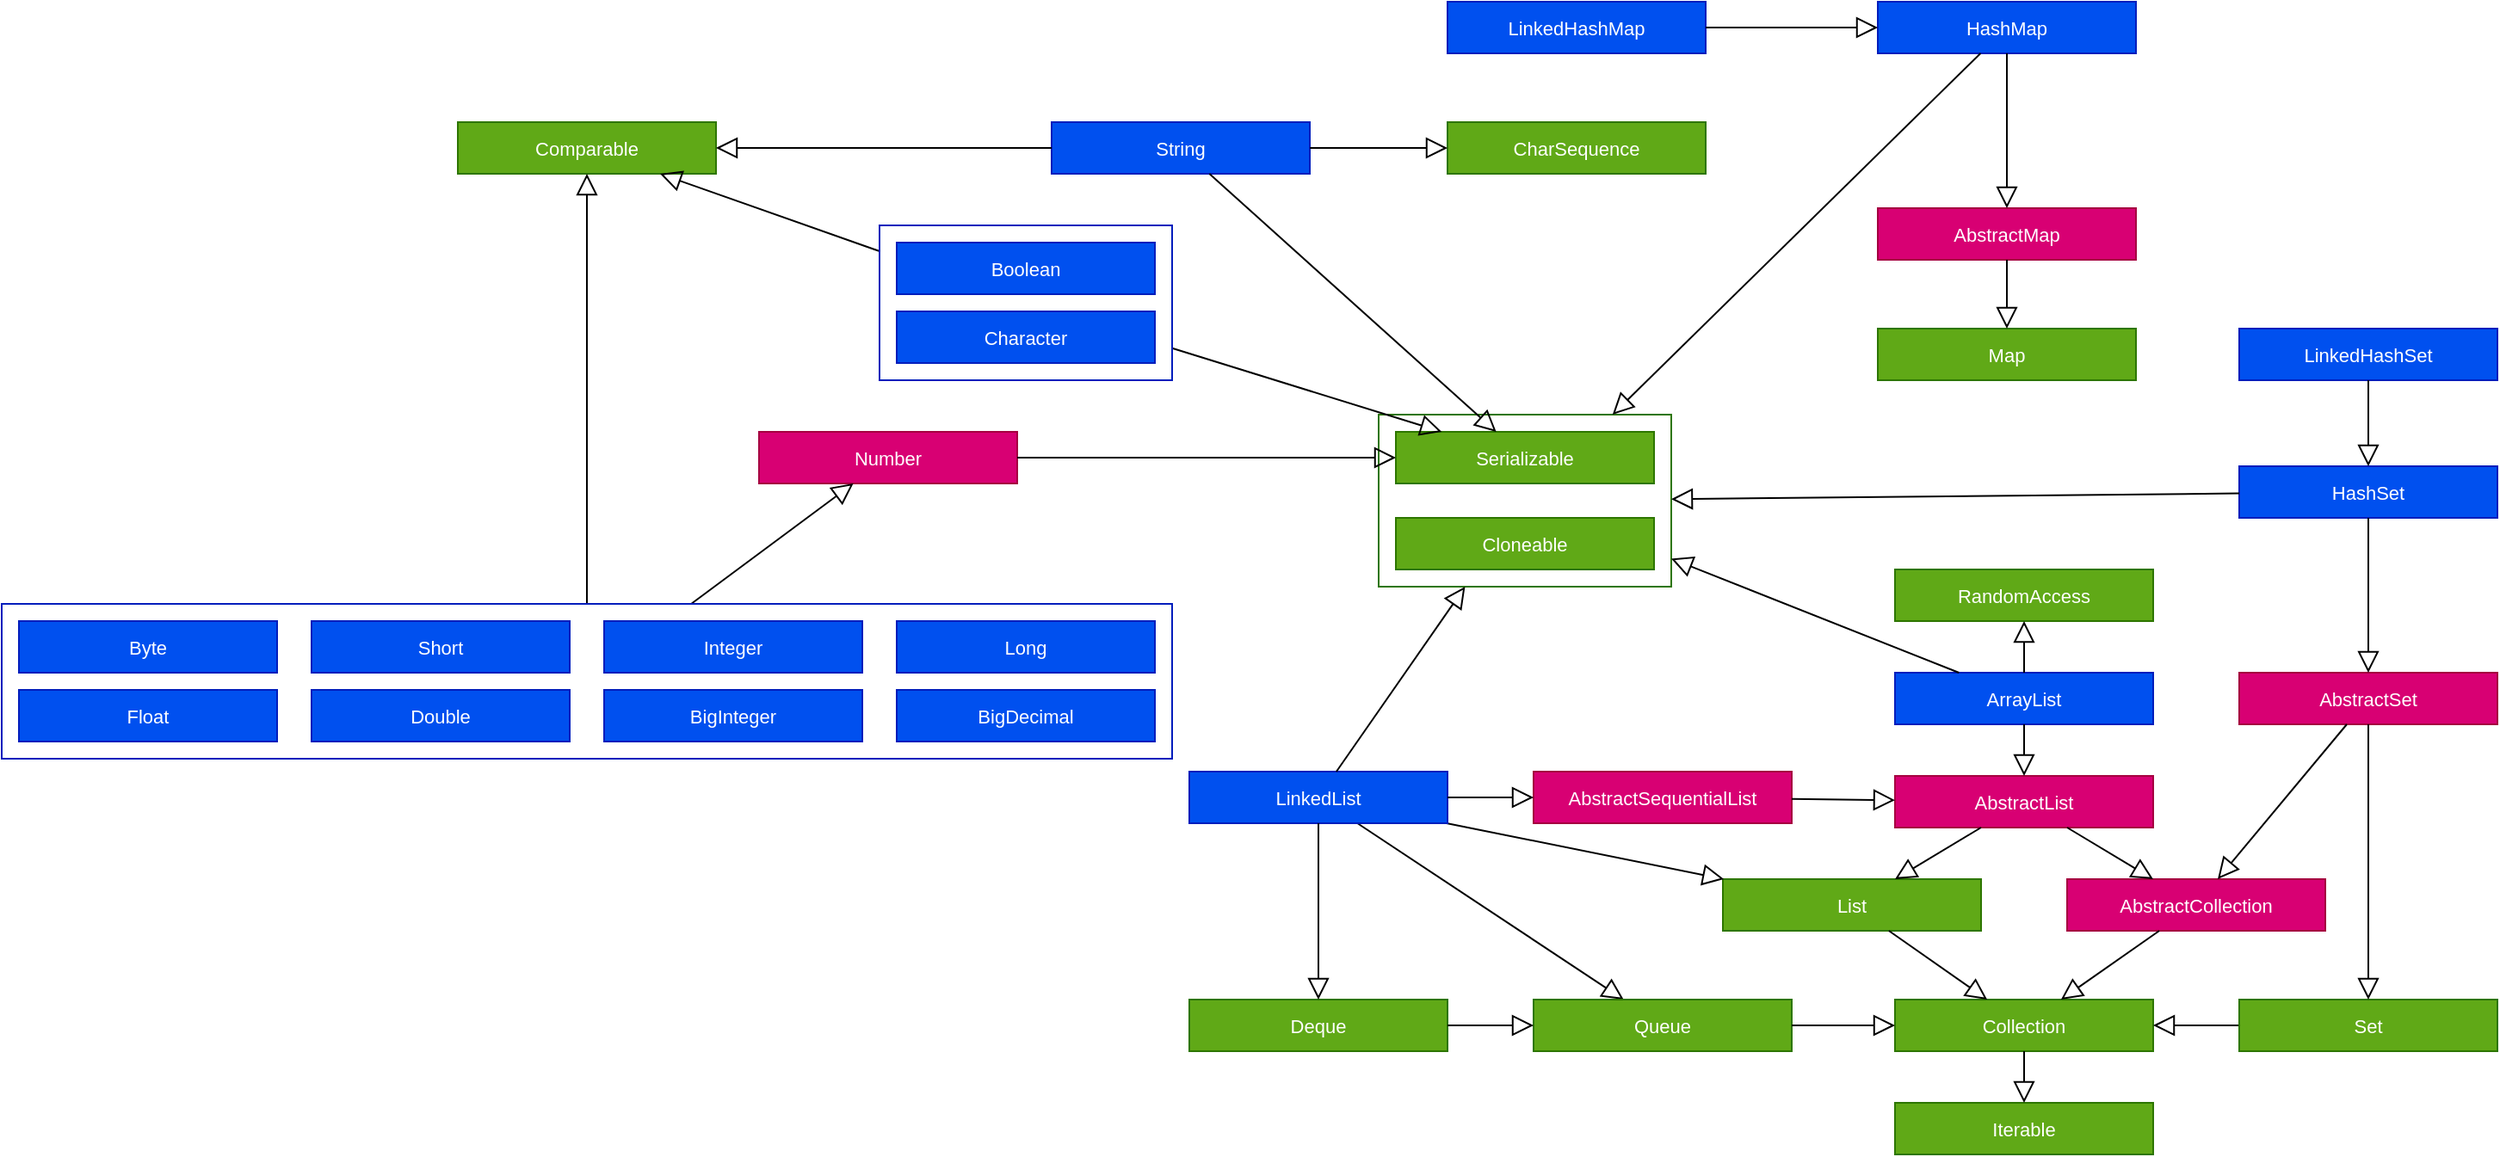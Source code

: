 <mxfile compressed="false" version="20.3.7" type="device">
  <diagram id="C5RBs43oDa-KdzZeNtuy" name="Page-1">
    <mxGraphModel dx="1490" dy="613" grid="1" gridSize="10" guides="1" tooltips="1" connect="1" arrows="1" fold="1" page="1" pageScale="1" pageWidth="1654" pageHeight="1169" math="0" shadow="0">
      <root>
        <mxCell id="WIyWlLk6GJQsqaUBKTNV-0" />
        <mxCell id="WIyWlLk6GJQsqaUBKTNV-1" parent="WIyWlLk6GJQsqaUBKTNV-0" />
        <mxCell id="bcarhAzKGb76M7BZtldy-30" value="String" style="rounded=0;fontFamily=Helvetica;fontSize=11;fontColor=#ffffff;fillColor=#0050ef;strokeColor=#001DBC;" parent="WIyWlLk6GJQsqaUBKTNV-1" vertex="1">
          <mxGeometry x="640" y="400" width="150" height="30" as="geometry" />
        </mxCell>
        <mxCell id="bcarhAzKGb76M7BZtldy-31" value="List" style="rounded=0;fontFamily=Helvetica;fontSize=11;fontColor=#ffffff;fillColor=#60a917;strokeColor=#2D7600;" parent="WIyWlLk6GJQsqaUBKTNV-1" vertex="1">
          <mxGeometry x="1030" y="840" width="150" height="30" as="geometry" />
        </mxCell>
        <mxCell id="bcarhAzKGb76M7BZtldy-46" value="Collection" style="rounded=0;fontFamily=Helvetica;fontSize=11;fontColor=#ffffff;fillColor=#60a917;strokeColor=#2D7600;" parent="WIyWlLk6GJQsqaUBKTNV-1" vertex="1">
          <mxGeometry x="1130" y="910" width="150" height="30" as="geometry" />
        </mxCell>
        <mxCell id="bcarhAzKGb76M7BZtldy-48" value="Iterable" style="rounded=0;fontFamily=Helvetica;fontSize=11;fontColor=#ffffff;fillColor=#60a917;strokeColor=#2D7600;" parent="WIyWlLk6GJQsqaUBKTNV-1" vertex="1">
          <mxGeometry x="1130" y="970" width="150" height="30" as="geometry" />
        </mxCell>
        <mxCell id="bcarhAzKGb76M7BZtldy-50" value="ArrayList" style="rounded=0;fontFamily=Helvetica;fontSize=11;fontColor=#ffffff;fillColor=#0050ef;strokeColor=#001DBC;" parent="WIyWlLk6GJQsqaUBKTNV-1" vertex="1">
          <mxGeometry x="1130" y="720" width="150" height="30" as="geometry" />
        </mxCell>
        <mxCell id="M3mQnEXkaQpYaG-KP9IW-3" style="edgeStyle=none;shape=connector;rounded=0;orthogonalLoop=1;jettySize=auto;html=0;shadow=0;labelBackgroundColor=default;strokeColor=default;strokeWidth=1;fontFamily=Helvetica;fontSize=11;fontColor=default;endArrow=block;endFill=0;endSize=10;elbow=vertical;" edge="1" parent="WIyWlLk6GJQsqaUBKTNV-1" source="bcarhAzKGb76M7BZtldy-51" target="bcarhAzKGb76M7BZtldy-62">
          <mxGeometry relative="1" as="geometry" />
        </mxCell>
        <mxCell id="M3mQnEXkaQpYaG-KP9IW-4" style="edgeStyle=none;shape=connector;rounded=0;orthogonalLoop=1;jettySize=auto;html=0;shadow=0;labelBackgroundColor=default;strokeColor=default;strokeWidth=1;fontFamily=Helvetica;fontSize=11;fontColor=default;endArrow=block;endFill=0;endSize=10;elbow=vertical;" edge="1" parent="WIyWlLk6GJQsqaUBKTNV-1" source="bcarhAzKGb76M7BZtldy-51" target="bcarhAzKGb76M7BZtldy-31">
          <mxGeometry relative="1" as="geometry" />
        </mxCell>
        <mxCell id="bcarhAzKGb76M7BZtldy-51" value="LinkedList" style="rounded=0;fontFamily=Helvetica;fontSize=11;fontColor=#ffffff;fillColor=#0050ef;strokeColor=#001DBC;" parent="WIyWlLk6GJQsqaUBKTNV-1" vertex="1">
          <mxGeometry x="720" y="777.5" width="150" height="30" as="geometry" />
        </mxCell>
        <mxCell id="bcarhAzKGb76M7BZtldy-53" value="RandomAccess" style="rounded=0;fontFamily=Helvetica;fontSize=11;fontColor=#ffffff;fillColor=#60a917;strokeColor=#2D7600;" parent="WIyWlLk6GJQsqaUBKTNV-1" vertex="1">
          <mxGeometry x="1130" y="660" width="150" height="30" as="geometry" />
        </mxCell>
        <mxCell id="bcarhAzKGb76M7BZtldy-55" value="Deque" style="rounded=0;fontFamily=Helvetica;fontSize=11;fontColor=#ffffff;fillColor=#60a917;strokeColor=#2D7600;" parent="WIyWlLk6GJQsqaUBKTNV-1" vertex="1">
          <mxGeometry x="720" y="910" width="150" height="30" as="geometry" />
        </mxCell>
        <mxCell id="bcarhAzKGb76M7BZtldy-62" value="Queue" style="rounded=0;fontFamily=Helvetica;fontSize=11;fontColor=#ffffff;fillColor=#60a917;strokeColor=#2D7600;" parent="WIyWlLk6GJQsqaUBKTNV-1" vertex="1">
          <mxGeometry x="920" y="910" width="150" height="30" as="geometry" />
        </mxCell>
        <mxCell id="bcarhAzKGb76M7BZtldy-66" value="AbstractSequentialList" style="rounded=0;fontFamily=Helvetica;fontSize=11;fontColor=#ffffff;fillColor=#d80073;strokeColor=#A50040;" parent="WIyWlLk6GJQsqaUBKTNV-1" vertex="1">
          <mxGeometry x="920" y="777.5" width="150" height="30" as="geometry" />
        </mxCell>
        <mxCell id="bcarhAzKGb76M7BZtldy-67" value="AbstractList" style="rounded=0;fontFamily=Helvetica;fontSize=11;fontColor=#ffffff;fillColor=#d80073;strokeColor=#A50040;" parent="WIyWlLk6GJQsqaUBKTNV-1" vertex="1">
          <mxGeometry x="1130" y="780" width="150" height="30" as="geometry" />
        </mxCell>
        <mxCell id="bcarhAzKGb76M7BZtldy-68" value="AbstractCollection" style="rounded=0;fontFamily=Helvetica;fontSize=11;fontColor=#ffffff;fillColor=#d80073;strokeColor=#A50040;" parent="WIyWlLk6GJQsqaUBKTNV-1" vertex="1">
          <mxGeometry x="1230" y="840" width="150" height="30" as="geometry" />
        </mxCell>
        <mxCell id="bcarhAzKGb76M7BZtldy-86" value="CharSequence" style="rounded=0;fontFamily=Helvetica;fontSize=11;fontColor=#ffffff;fillColor=#60a917;strokeColor=#2D7600;" parent="WIyWlLk6GJQsqaUBKTNV-1" vertex="1">
          <mxGeometry x="870" y="400" width="150" height="30" as="geometry" />
        </mxCell>
        <mxCell id="bcarhAzKGb76M7BZtldy-98" value="AbstractSet" style="rounded=0;fontFamily=Helvetica;fontSize=11;fontColor=#ffffff;fillColor=#d80073;strokeColor=#A50040;" parent="WIyWlLk6GJQsqaUBKTNV-1" vertex="1">
          <mxGeometry x="1330" y="720" width="150" height="30" as="geometry" />
        </mxCell>
        <mxCell id="M3mQnEXkaQpYaG-KP9IW-0" style="edgeStyle=none;shape=connector;rounded=0;orthogonalLoop=1;jettySize=auto;html=0;shadow=0;labelBackgroundColor=default;strokeColor=default;strokeWidth=1;fontFamily=Helvetica;fontSize=11;fontColor=default;endArrow=block;endFill=0;endSize=10;elbow=vertical;" edge="1" parent="WIyWlLk6GJQsqaUBKTNV-1" source="bcarhAzKGb76M7BZtldy-99" target="bcarhAzKGb76M7BZtldy-46">
          <mxGeometry relative="1" as="geometry" />
        </mxCell>
        <mxCell id="bcarhAzKGb76M7BZtldy-99" value="Set" style="rounded=0;fontFamily=Helvetica;fontSize=11;fontColor=#ffffff;fillColor=#60a917;strokeColor=#2D7600;" parent="WIyWlLk6GJQsqaUBKTNV-1" vertex="1">
          <mxGeometry x="1330" y="910" width="150" height="30" as="geometry" />
        </mxCell>
        <mxCell id="bcarhAzKGb76M7BZtldy-32" value="Map" style="rounded=0;fontFamily=Helvetica;fontSize=11;fontColor=#ffffff;fillColor=#60a917;strokeColor=#2D7600;" parent="WIyWlLk6GJQsqaUBKTNV-1" vertex="1">
          <mxGeometry x="1120" y="520" width="150" height="30" as="geometry" />
        </mxCell>
        <mxCell id="bcarhAzKGb76M7BZtldy-88" value="HashMap" style="rounded=0;fontFamily=Helvetica;fontSize=11;fontColor=#ffffff;fillColor=#0050ef;strokeColor=#001DBC;" parent="WIyWlLk6GJQsqaUBKTNV-1" vertex="1">
          <mxGeometry x="1120" y="330" width="150" height="30" as="geometry" />
        </mxCell>
        <mxCell id="bcarhAzKGb76M7BZtldy-89" value="AbstractMap" style="rounded=0;fontFamily=Helvetica;fontSize=11;fontColor=#ffffff;fillColor=#d80073;strokeColor=#A50040;" parent="WIyWlLk6GJQsqaUBKTNV-1" vertex="1">
          <mxGeometry x="1120" y="450" width="150" height="30" as="geometry" />
        </mxCell>
        <mxCell id="bcarhAzKGb76M7BZtldy-94" value="LinkedHashMap" style="rounded=0;fontFamily=Helvetica;fontSize=11;fontColor=#ffffff;fillColor=#0050ef;strokeColor=#001DBC;" parent="WIyWlLk6GJQsqaUBKTNV-1" vertex="1">
          <mxGeometry x="870" y="330" width="150" height="30" as="geometry" />
        </mxCell>
        <mxCell id="bcarhAzKGb76M7BZtldy-97" value="HashSet" style="rounded=0;fontFamily=Helvetica;fontSize=11;fontColor=#ffffff;fillColor=#0050ef;strokeColor=#001DBC;" parent="WIyWlLk6GJQsqaUBKTNV-1" vertex="1">
          <mxGeometry x="1330" y="600" width="150" height="30" as="geometry" />
        </mxCell>
        <mxCell id="bcarhAzKGb76M7BZtldy-104" value="LinkedHashSet" style="rounded=0;fontFamily=Helvetica;fontSize=11;fontColor=#ffffff;fillColor=#0050ef;strokeColor=#001DBC;" parent="WIyWlLk6GJQsqaUBKTNV-1" vertex="1">
          <mxGeometry x="1330" y="520" width="150" height="30" as="geometry" />
        </mxCell>
        <mxCell id="bcarhAzKGb76M7BZtldy-27" value="Number" style="rounded=0;fontFamily=Helvetica;fontSize=11;fontColor=#ffffff;fillColor=#d80073;strokeColor=#A50040;" parent="WIyWlLk6GJQsqaUBKTNV-1" vertex="1">
          <mxGeometry x="470" y="580" width="150" height="30" as="geometry" />
        </mxCell>
        <mxCell id="bcarhAzKGb76M7BZtldy-76" value="Comparable" style="rounded=0;fontFamily=Helvetica;fontSize=11;fontColor=#ffffff;fillColor=#60a917;strokeColor=#2D7600;" parent="WIyWlLk6GJQsqaUBKTNV-1" vertex="1">
          <mxGeometry x="295" y="400" width="150" height="30" as="geometry" />
        </mxCell>
        <mxCell id="xo6h9skGutNDoiyW-js7-5" value="" style="group" parent="WIyWlLk6GJQsqaUBKTNV-1" vertex="1" connectable="0">
          <mxGeometry x="830" y="570" width="170" height="100" as="geometry" />
        </mxCell>
        <mxCell id="bcarhAzKGb76M7BZtldy-115" value="" style="rounded=0;fontFamily=Helvetica;fontSize=11;fontColor=#ffffff;fillColor=none;strokeColor=#2D7600;" parent="xo6h9skGutNDoiyW-js7-5" vertex="1">
          <mxGeometry width="170" height="100" as="geometry" />
        </mxCell>
        <mxCell id="bcarhAzKGb76M7BZtldy-28" value="Serializable" style="rounded=0;fontFamily=Helvetica;fontSize=11;fontColor=#ffffff;fillColor=#60a917;strokeColor=#2D7600;" parent="xo6h9skGutNDoiyW-js7-5" vertex="1">
          <mxGeometry x="10" y="10" width="150" height="30" as="geometry" />
        </mxCell>
        <mxCell id="bcarhAzKGb76M7BZtldy-59" value="Cloneable" style="rounded=0;fontFamily=Helvetica;fontSize=11;fontColor=#ffffff;fillColor=#60a917;strokeColor=#2D7600;" parent="xo6h9skGutNDoiyW-js7-5" vertex="1">
          <mxGeometry x="10" y="60" width="150" height="30" as="geometry" />
        </mxCell>
        <mxCell id="bcarhAzKGb76M7BZtldy-58" value="" style="edgeStyle=none;shape=connector;rounded=0;orthogonalLoop=1;jettySize=auto;shadow=0;labelBackgroundColor=default;fontFamily=Helvetica;fontSize=11;fontColor=default;endArrow=block;endFill=0;endSize=10;strokeColor=default;strokeWidth=1;elbow=vertical;" parent="WIyWlLk6GJQsqaUBKTNV-1" source="bcarhAzKGb76M7BZtldy-50" target="bcarhAzKGb76M7BZtldy-115" edge="1">
          <mxGeometry relative="1" as="geometry" />
        </mxCell>
        <mxCell id="bcarhAzKGb76M7BZtldy-114" style="edgeStyle=none;shape=connector;rounded=0;orthogonalLoop=1;jettySize=auto;html=0;shadow=0;labelBackgroundColor=default;fontFamily=Helvetica;fontSize=11;fontColor=default;endArrow=block;endFill=0;endSize=10;strokeColor=default;strokeWidth=1;elbow=vertical;" parent="WIyWlLk6GJQsqaUBKTNV-1" source="xo6h9skGutNDoiyW-js7-18" target="bcarhAzKGb76M7BZtldy-76" edge="1">
          <mxGeometry relative="1" as="geometry" />
        </mxCell>
        <mxCell id="bcarhAzKGb76M7BZtldy-74" style="edgeStyle=none;shape=connector;rounded=0;orthogonalLoop=1;jettySize=auto;html=0;shadow=0;labelBackgroundColor=default;fontFamily=Helvetica;fontSize=11;fontColor=default;endArrow=block;endFill=0;endSize=10;strokeColor=default;strokeWidth=1;elbow=vertical;" parent="WIyWlLk6GJQsqaUBKTNV-1" source="bcarhAzKGb76M7BZtldy-67" target="bcarhAzKGb76M7BZtldy-31" edge="1">
          <mxGeometry relative="1" as="geometry">
            <mxPoint x="1649" y="690" as="targetPoint" />
          </mxGeometry>
        </mxCell>
        <mxCell id="bcarhAzKGb76M7BZtldy-47" value="" style="edgeStyle=none;shape=connector;rounded=0;orthogonalLoop=1;jettySize=auto;shadow=0;labelBackgroundColor=default;fontFamily=Helvetica;fontSize=11;fontColor=default;endArrow=block;endFill=0;endSize=10;strokeColor=default;strokeWidth=1;elbow=vertical;" parent="WIyWlLk6GJQsqaUBKTNV-1" source="bcarhAzKGb76M7BZtldy-31" target="bcarhAzKGb76M7BZtldy-46" edge="1">
          <mxGeometry relative="1" as="geometry">
            <mxPoint x="1649" y="585" as="sourcePoint" />
          </mxGeometry>
        </mxCell>
        <mxCell id="bcarhAzKGb76M7BZtldy-72" style="edgeStyle=none;shape=connector;rounded=0;orthogonalLoop=1;jettySize=auto;html=0;shadow=0;labelBackgroundColor=default;fontFamily=Helvetica;fontSize=11;fontColor=default;endArrow=block;endFill=0;endSize=10;strokeColor=default;strokeWidth=1;elbow=vertical;" parent="WIyWlLk6GJQsqaUBKTNV-1" source="bcarhAzKGb76M7BZtldy-68" target="bcarhAzKGb76M7BZtldy-46" edge="1">
          <mxGeometry relative="1" as="geometry" />
        </mxCell>
        <mxCell id="bcarhAzKGb76M7BZtldy-175" style="shape=connector;rounded=0;orthogonalLoop=1;jettySize=auto;html=0;shadow=0;labelBackgroundColor=default;fontFamily=Helvetica;fontSize=11;fontColor=default;endArrow=block;endFill=0;endSize=10;strokeColor=default;strokeWidth=1;elbow=vertical;" parent="WIyWlLk6GJQsqaUBKTNV-1" source="bcarhAzKGb76M7BZtldy-46" target="bcarhAzKGb76M7BZtldy-48" edge="1">
          <mxGeometry relative="1" as="geometry" />
        </mxCell>
        <mxCell id="bcarhAzKGb76M7BZtldy-75" style="edgeStyle=none;shape=connector;rounded=0;orthogonalLoop=1;jettySize=auto;html=0;shadow=0;labelBackgroundColor=default;fontFamily=Helvetica;fontSize=11;fontColor=default;endArrow=block;endFill=0;endSize=10;strokeColor=default;strokeWidth=1;elbow=vertical;" parent="WIyWlLk6GJQsqaUBKTNV-1" source="bcarhAzKGb76M7BZtldy-50" target="bcarhAzKGb76M7BZtldy-67" edge="1">
          <mxGeometry relative="1" as="geometry">
            <mxPoint x="1639" y="760" as="sourcePoint" />
          </mxGeometry>
        </mxCell>
        <mxCell id="bcarhAzKGb76M7BZtldy-129" value="" style="edgeStyle=none;shape=connector;rounded=0;orthogonalLoop=1;jettySize=auto;html=0;shadow=0;labelBackgroundColor=default;fontFamily=Helvetica;fontSize=11;fontColor=default;endArrow=block;endFill=0;endSize=10;strokeColor=default;strokeWidth=1;elbow=vertical;" parent="WIyWlLk6GJQsqaUBKTNV-1" source="bcarhAzKGb76M7BZtldy-50" target="bcarhAzKGb76M7BZtldy-53" edge="1">
          <mxGeometry relative="1" as="geometry" />
        </mxCell>
        <mxCell id="bcarhAzKGb76M7BZtldy-56" value="" style="edgeStyle=none;shape=connector;rounded=0;orthogonalLoop=1;jettySize=auto;shadow=0;labelBackgroundColor=default;fontFamily=Helvetica;fontSize=11;fontColor=default;endArrow=block;endFill=0;endSize=10;strokeColor=default;strokeWidth=1;elbow=vertical;" parent="WIyWlLk6GJQsqaUBKTNV-1" source="bcarhAzKGb76M7BZtldy-51" target="bcarhAzKGb76M7BZtldy-55" edge="1">
          <mxGeometry relative="1" as="geometry" />
        </mxCell>
        <mxCell id="bcarhAzKGb76M7BZtldy-60" value="" style="edgeStyle=none;shape=connector;rounded=0;orthogonalLoop=1;jettySize=auto;shadow=0;labelBackgroundColor=default;fontFamily=Helvetica;fontSize=11;fontColor=default;endArrow=block;endFill=0;endSize=10;strokeColor=default;strokeWidth=1;elbow=vertical;" parent="WIyWlLk6GJQsqaUBKTNV-1" source="bcarhAzKGb76M7BZtldy-51" target="bcarhAzKGb76M7BZtldy-115" edge="1">
          <mxGeometry relative="1" as="geometry" />
        </mxCell>
        <mxCell id="bcarhAzKGb76M7BZtldy-63" value="" style="edgeStyle=none;shape=connector;rounded=0;orthogonalLoop=1;jettySize=auto;shadow=0;labelBackgroundColor=default;fontFamily=Helvetica;fontSize=11;fontColor=default;endArrow=block;endFill=0;endSize=10;strokeColor=default;strokeWidth=1;elbow=vertical;" parent="WIyWlLk6GJQsqaUBKTNV-1" source="bcarhAzKGb76M7BZtldy-55" target="bcarhAzKGb76M7BZtldy-62" edge="1">
          <mxGeometry relative="1" as="geometry" />
        </mxCell>
        <mxCell id="bcarhAzKGb76M7BZtldy-64" value="" style="edgeStyle=none;shape=connector;rounded=0;orthogonalLoop=1;jettySize=auto;shadow=0;labelBackgroundColor=default;fontFamily=Helvetica;fontSize=11;fontColor=default;endArrow=block;endFill=0;endSize=10;strokeColor=default;strokeWidth=1;elbow=vertical;" parent="WIyWlLk6GJQsqaUBKTNV-1" source="bcarhAzKGb76M7BZtldy-62" target="bcarhAzKGb76M7BZtldy-46" edge="1">
          <mxGeometry relative="1" as="geometry">
            <mxPoint x="1662.952" y="625.0" as="sourcePoint" />
          </mxGeometry>
        </mxCell>
        <mxCell id="bcarhAzKGb76M7BZtldy-71" style="edgeStyle=none;shape=connector;rounded=0;orthogonalLoop=1;jettySize=auto;html=0;shadow=0;labelBackgroundColor=default;fontFamily=Helvetica;fontSize=11;fontColor=default;endArrow=block;endFill=0;endSize=10;strokeColor=default;strokeWidth=1;elbow=vertical;" parent="WIyWlLk6GJQsqaUBKTNV-1" source="bcarhAzKGb76M7BZtldy-51" target="bcarhAzKGb76M7BZtldy-66" edge="1">
          <mxGeometry relative="1" as="geometry" />
        </mxCell>
        <mxCell id="bcarhAzKGb76M7BZtldy-69" style="shape=connector;rounded=0;orthogonalLoop=1;jettySize=auto;html=0;shadow=0;labelBackgroundColor=default;fontFamily=Helvetica;fontSize=11;fontColor=default;endArrow=block;endFill=0;endSize=10;strokeColor=default;strokeWidth=1;elbow=vertical;jumpStyle=arc;jumpSize=10;" parent="WIyWlLk6GJQsqaUBKTNV-1" source="bcarhAzKGb76M7BZtldy-66" target="bcarhAzKGb76M7BZtldy-67" edge="1">
          <mxGeometry relative="1" as="geometry" />
        </mxCell>
        <mxCell id="bcarhAzKGb76M7BZtldy-70" style="edgeStyle=none;shape=connector;rounded=0;orthogonalLoop=1;jettySize=auto;html=0;shadow=0;labelBackgroundColor=default;fontFamily=Helvetica;fontSize=11;fontColor=default;endArrow=block;endFill=0;endSize=10;strokeColor=default;strokeWidth=1;elbow=vertical;" parent="WIyWlLk6GJQsqaUBKTNV-1" source="bcarhAzKGb76M7BZtldy-67" target="bcarhAzKGb76M7BZtldy-68" edge="1">
          <mxGeometry relative="1" as="geometry" />
        </mxCell>
        <mxCell id="bcarhAzKGb76M7BZtldy-85" style="edgeStyle=none;shape=connector;rounded=0;orthogonalLoop=1;jettySize=auto;html=0;shadow=0;labelBackgroundColor=default;fontFamily=Helvetica;fontSize=11;fontColor=default;endArrow=block;endFill=0;endSize=10;strokeColor=default;strokeWidth=1;elbow=vertical;" parent="WIyWlLk6GJQsqaUBKTNV-1" source="bcarhAzKGb76M7BZtldy-30" target="bcarhAzKGb76M7BZtldy-76" edge="1">
          <mxGeometry relative="1" as="geometry" />
        </mxCell>
        <mxCell id="bcarhAzKGb76M7BZtldy-112" style="edgeStyle=none;shape=connector;rounded=0;orthogonalLoop=1;jettySize=auto;html=0;shadow=0;labelBackgroundColor=default;fontFamily=Helvetica;fontSize=11;fontColor=default;endArrow=block;endFill=0;endSize=10;strokeColor=default;strokeWidth=1;elbow=vertical;" parent="WIyWlLk6GJQsqaUBKTNV-1" source="bcarhAzKGb76M7BZtldy-88" target="bcarhAzKGb76M7BZtldy-115" edge="1">
          <mxGeometry relative="1" as="geometry" />
        </mxCell>
        <mxCell id="bcarhAzKGb76M7BZtldy-176" style="shape=connector;rounded=0;orthogonalLoop=1;jettySize=auto;html=0;shadow=0;labelBackgroundColor=default;fontFamily=Helvetica;fontSize=11;fontColor=default;endArrow=block;endFill=0;endSize=10;strokeColor=default;strokeWidth=1;elbow=vertical;" parent="WIyWlLk6GJQsqaUBKTNV-1" source="bcarhAzKGb76M7BZtldy-98" target="bcarhAzKGb76M7BZtldy-68" edge="1">
          <mxGeometry relative="1" as="geometry" />
        </mxCell>
        <mxCell id="bcarhAzKGb76M7BZtldy-107" style="edgeStyle=none;shape=connector;rounded=0;orthogonalLoop=1;jettySize=auto;html=0;shadow=0;labelBackgroundColor=default;fontFamily=Helvetica;fontSize=11;fontColor=default;endArrow=block;endFill=0;endSize=10;strokeColor=default;strokeWidth=1;elbow=vertical;" parent="WIyWlLk6GJQsqaUBKTNV-1" source="bcarhAzKGb76M7BZtldy-97" target="bcarhAzKGb76M7BZtldy-115" edge="1">
          <mxGeometry relative="1" as="geometry">
            <mxPoint x="1449.634" y="390" as="sourcePoint" />
            <mxPoint x="1461.667" y="445" as="targetPoint" />
          </mxGeometry>
        </mxCell>
        <mxCell id="bcarhAzKGb76M7BZtldy-100" style="edgeStyle=none;shape=connector;rounded=0;orthogonalLoop=1;jettySize=auto;html=0;shadow=0;labelBackgroundColor=default;fontFamily=Helvetica;fontSize=11;fontColor=default;endArrow=block;endFill=0;endSize=10;strokeColor=default;strokeWidth=1;elbow=vertical;" parent="WIyWlLk6GJQsqaUBKTNV-1" source="bcarhAzKGb76M7BZtldy-97" target="bcarhAzKGb76M7BZtldy-98" edge="1">
          <mxGeometry relative="1" as="geometry" />
        </mxCell>
        <mxCell id="bcarhAzKGb76M7BZtldy-109" style="edgeStyle=none;shape=connector;rounded=0;orthogonalLoop=1;jettySize=auto;html=0;shadow=0;labelBackgroundColor=default;fontFamily=Helvetica;fontSize=11;fontColor=default;endArrow=block;endFill=0;endSize=10;strokeColor=default;strokeWidth=1;elbow=vertical;" parent="WIyWlLk6GJQsqaUBKTNV-1" source="bcarhAzKGb76M7BZtldy-98" target="bcarhAzKGb76M7BZtldy-99" edge="1">
          <mxGeometry relative="1" as="geometry" />
        </mxCell>
        <mxCell id="bcarhAzKGb76M7BZtldy-91" style="edgeStyle=none;shape=connector;rounded=0;orthogonalLoop=1;jettySize=auto;html=0;shadow=0;labelBackgroundColor=default;fontFamily=Helvetica;fontSize=11;fontColor=default;endArrow=block;endFill=0;endSize=10;strokeColor=default;strokeWidth=1;elbow=vertical;" parent="WIyWlLk6GJQsqaUBKTNV-1" source="bcarhAzKGb76M7BZtldy-89" target="bcarhAzKGb76M7BZtldy-32" edge="1">
          <mxGeometry relative="1" as="geometry" />
        </mxCell>
        <mxCell id="bcarhAzKGb76M7BZtldy-90" style="edgeStyle=none;shape=connector;rounded=0;orthogonalLoop=1;jettySize=auto;html=0;shadow=0;labelBackgroundColor=default;fontFamily=Helvetica;fontSize=11;fontColor=default;endArrow=block;endFill=0;endSize=10;strokeColor=default;strokeWidth=1;elbow=vertical;" parent="WIyWlLk6GJQsqaUBKTNV-1" source="bcarhAzKGb76M7BZtldy-88" target="bcarhAzKGb76M7BZtldy-89" edge="1">
          <mxGeometry relative="1" as="geometry" />
        </mxCell>
        <mxCell id="bcarhAzKGb76M7BZtldy-95" style="edgeStyle=none;shape=connector;rounded=0;orthogonalLoop=1;jettySize=auto;html=0;shadow=0;labelBackgroundColor=default;fontFamily=Helvetica;fontSize=11;fontColor=default;endArrow=block;endFill=0;endSize=10;strokeColor=default;strokeWidth=1;elbow=vertical;" parent="WIyWlLk6GJQsqaUBKTNV-1" source="bcarhAzKGb76M7BZtldy-94" target="bcarhAzKGb76M7BZtldy-88" edge="1">
          <mxGeometry relative="1" as="geometry" />
        </mxCell>
        <mxCell id="bcarhAzKGb76M7BZtldy-105" style="edgeStyle=none;shape=connector;rounded=0;orthogonalLoop=1;jettySize=auto;html=0;shadow=0;labelBackgroundColor=default;fontFamily=Helvetica;fontSize=11;fontColor=default;endArrow=block;endFill=0;endSize=10;strokeColor=default;strokeWidth=1;elbow=vertical;" parent="WIyWlLk6GJQsqaUBKTNV-1" source="bcarhAzKGb76M7BZtldy-104" target="bcarhAzKGb76M7BZtldy-97" edge="1">
          <mxGeometry relative="1" as="geometry" />
        </mxCell>
        <mxCell id="xo6h9skGutNDoiyW-js7-3" style="edgeStyle=none;shape=connector;rounded=0;orthogonalLoop=1;jettySize=auto;html=0;shadow=0;labelBackgroundColor=default;fontFamily=Helvetica;fontSize=11;fontColor=default;endArrow=block;endFill=0;endSize=10;strokeColor=default;strokeWidth=1;elbow=vertical;" parent="WIyWlLk6GJQsqaUBKTNV-1" source="xo6h9skGutNDoiyW-js7-0" target="bcarhAzKGb76M7BZtldy-76" edge="1">
          <mxGeometry relative="1" as="geometry" />
        </mxCell>
        <mxCell id="xo6h9skGutNDoiyW-js7-4" style="edgeStyle=none;shape=connector;rounded=0;orthogonalLoop=1;jettySize=auto;html=0;shadow=0;labelBackgroundColor=default;fontFamily=Helvetica;fontSize=11;fontColor=default;endArrow=block;endFill=0;endSize=10;strokeColor=default;strokeWidth=1;elbow=vertical;" parent="WIyWlLk6GJQsqaUBKTNV-1" source="xo6h9skGutNDoiyW-js7-0" target="bcarhAzKGb76M7BZtldy-27" edge="1">
          <mxGeometry relative="1" as="geometry" />
        </mxCell>
        <mxCell id="bcarhAzKGb76M7BZtldy-41" value="" style="edgeStyle=none;shape=connector;rounded=0;orthogonalLoop=1;jettySize=auto;shadow=0;labelBackgroundColor=default;fontFamily=Helvetica;fontSize=11;fontColor=default;endArrow=block;endFill=0;endSize=10;strokeColor=default;strokeWidth=1;elbow=vertical;" parent="WIyWlLk6GJQsqaUBKTNV-1" source="bcarhAzKGb76M7BZtldy-27" target="bcarhAzKGb76M7BZtldy-28" edge="1">
          <mxGeometry relative="1" as="geometry" />
        </mxCell>
        <mxCell id="bcarhAzKGb76M7BZtldy-42" value="" style="edgeStyle=none;shape=connector;rounded=0;orthogonalLoop=1;jettySize=auto;shadow=0;labelBackgroundColor=default;fontFamily=Helvetica;fontSize=11;fontColor=default;endArrow=block;endFill=0;endSize=10;strokeColor=default;strokeWidth=1;elbow=vertical;" parent="WIyWlLk6GJQsqaUBKTNV-1" source="xo6h9skGutNDoiyW-js7-18" target="bcarhAzKGb76M7BZtldy-28" edge="1">
          <mxGeometry relative="1" as="geometry" />
        </mxCell>
        <mxCell id="bcarhAzKGb76M7BZtldy-43" value="" style="edgeStyle=none;shape=connector;rounded=0;orthogonalLoop=1;jettySize=auto;shadow=0;labelBackgroundColor=default;fontFamily=Helvetica;fontSize=11;fontColor=default;endArrow=block;endFill=0;endSize=10;strokeColor=default;strokeWidth=1;elbow=vertical;" parent="WIyWlLk6GJQsqaUBKTNV-1" source="bcarhAzKGb76M7BZtldy-30" target="bcarhAzKGb76M7BZtldy-28" edge="1">
          <mxGeometry relative="1" as="geometry" />
        </mxCell>
        <mxCell id="bcarhAzKGb76M7BZtldy-87" style="edgeStyle=none;shape=connector;rounded=0;orthogonalLoop=1;jettySize=auto;html=0;shadow=0;labelBackgroundColor=default;fontFamily=Helvetica;fontSize=11;fontColor=default;endArrow=block;endFill=0;endSize=10;strokeColor=default;strokeWidth=1;elbow=vertical;" parent="WIyWlLk6GJQsqaUBKTNV-1" source="bcarhAzKGb76M7BZtldy-30" target="bcarhAzKGb76M7BZtldy-86" edge="1">
          <mxGeometry relative="1" as="geometry" />
        </mxCell>
        <mxCell id="xo6h9skGutNDoiyW-js7-6" value="" style="group" parent="WIyWlLk6GJQsqaUBKTNV-1" vertex="1" connectable="0">
          <mxGeometry x="30" y="680" width="680" height="90" as="geometry" />
        </mxCell>
        <mxCell id="xo6h9skGutNDoiyW-js7-0" value="" style="rounded=0;whiteSpace=wrap;html=1;fillColor=none;fontColor=#ffffff;strokeColor=#001DBC;" parent="xo6h9skGutNDoiyW-js7-6" vertex="1">
          <mxGeometry width="680" height="90" as="geometry" />
        </mxCell>
        <mxCell id="bcarhAzKGb76M7BZtldy-19" value="Byte" style="rounded=0;fontFamily=Helvetica;fontSize=11;fontColor=#ffffff;fillColor=#0050ef;strokeColor=#001DBC;" parent="xo6h9skGutNDoiyW-js7-6" vertex="1">
          <mxGeometry x="10" y="10" width="150" height="30" as="geometry" />
        </mxCell>
        <mxCell id="bcarhAzKGb76M7BZtldy-20" value="Short" style="rounded=0;fontFamily=Helvetica;fontSize=11;fontColor=#ffffff;fillColor=#0050ef;strokeColor=#001DBC;" parent="xo6h9skGutNDoiyW-js7-6" vertex="1">
          <mxGeometry x="180" y="10" width="150" height="30" as="geometry" />
        </mxCell>
        <mxCell id="bcarhAzKGb76M7BZtldy-21" value="Integer" style="rounded=0;fontFamily=Helvetica;fontSize=11;fontColor=#ffffff;fillColor=#0050ef;strokeColor=#001DBC;" parent="xo6h9skGutNDoiyW-js7-6" vertex="1">
          <mxGeometry x="350" y="10" width="150" height="30" as="geometry" />
        </mxCell>
        <mxCell id="bcarhAzKGb76M7BZtldy-22" value="Long" style="rounded=0;fontFamily=Helvetica;fontSize=11;fontColor=#ffffff;fillColor=#0050ef;strokeColor=#001DBC;" parent="xo6h9skGutNDoiyW-js7-6" vertex="1">
          <mxGeometry x="520" y="10" width="150" height="30" as="geometry" />
        </mxCell>
        <mxCell id="bcarhAzKGb76M7BZtldy-23" value="Float" style="rounded=0;fontFamily=Helvetica;fontSize=11;fontColor=#ffffff;fillColor=#0050ef;strokeColor=#001DBC;" parent="xo6h9skGutNDoiyW-js7-6" vertex="1">
          <mxGeometry x="10" y="50" width="150" height="30" as="geometry" />
        </mxCell>
        <mxCell id="bcarhAzKGb76M7BZtldy-24" value="Double" style="rounded=0;fontFamily=Helvetica;fontSize=11;fontColor=#ffffff;fillColor=#0050ef;strokeColor=#001DBC;" parent="xo6h9skGutNDoiyW-js7-6" vertex="1">
          <mxGeometry x="180" y="50" width="150" height="30" as="geometry" />
        </mxCell>
        <mxCell id="bcarhAzKGb76M7BZtldy-25" value="BigInteger" style="rounded=0;fontFamily=Helvetica;fontSize=11;fontColor=#ffffff;fillColor=#0050ef;strokeColor=#001DBC;" parent="xo6h9skGutNDoiyW-js7-6" vertex="1">
          <mxGeometry x="350" y="50" width="150" height="30" as="geometry" />
        </mxCell>
        <mxCell id="bcarhAzKGb76M7BZtldy-26" value="BigDecimal" style="rounded=0;fontFamily=Helvetica;fontSize=11;fontColor=#ffffff;fillColor=#0050ef;strokeColor=#001DBC;" parent="xo6h9skGutNDoiyW-js7-6" vertex="1">
          <mxGeometry x="520" y="50" width="150" height="30" as="geometry" />
        </mxCell>
        <mxCell id="xo6h9skGutNDoiyW-js7-19" value="" style="group" parent="WIyWlLk6GJQsqaUBKTNV-1" vertex="1" connectable="0">
          <mxGeometry x="540" y="460" width="170" height="90" as="geometry" />
        </mxCell>
        <mxCell id="xo6h9skGutNDoiyW-js7-18" value="" style="rounded=0;fontFamily=Helvetica;fontSize=11;fontColor=#ffffff;fillColor=none;strokeColor=#001DBC;" parent="xo6h9skGutNDoiyW-js7-19" vertex="1">
          <mxGeometry width="170" height="90" as="geometry" />
        </mxCell>
        <mxCell id="bcarhAzKGb76M7BZtldy-29" value="Boolean" style="rounded=0;fontFamily=Helvetica;fontSize=11;fontColor=#ffffff;fillColor=#0050ef;strokeColor=#001DBC;" parent="xo6h9skGutNDoiyW-js7-19" vertex="1">
          <mxGeometry x="10" y="10" width="150" height="30" as="geometry" />
        </mxCell>
        <mxCell id="xo6h9skGutNDoiyW-js7-7" value="Character" style="rounded=0;fontFamily=Helvetica;fontSize=11;fontColor=#ffffff;fillColor=#0050ef;strokeColor=#001DBC;" parent="xo6h9skGutNDoiyW-js7-19" vertex="1">
          <mxGeometry x="10" y="50" width="150" height="30" as="geometry" />
        </mxCell>
      </root>
    </mxGraphModel>
  </diagram>
</mxfile>

